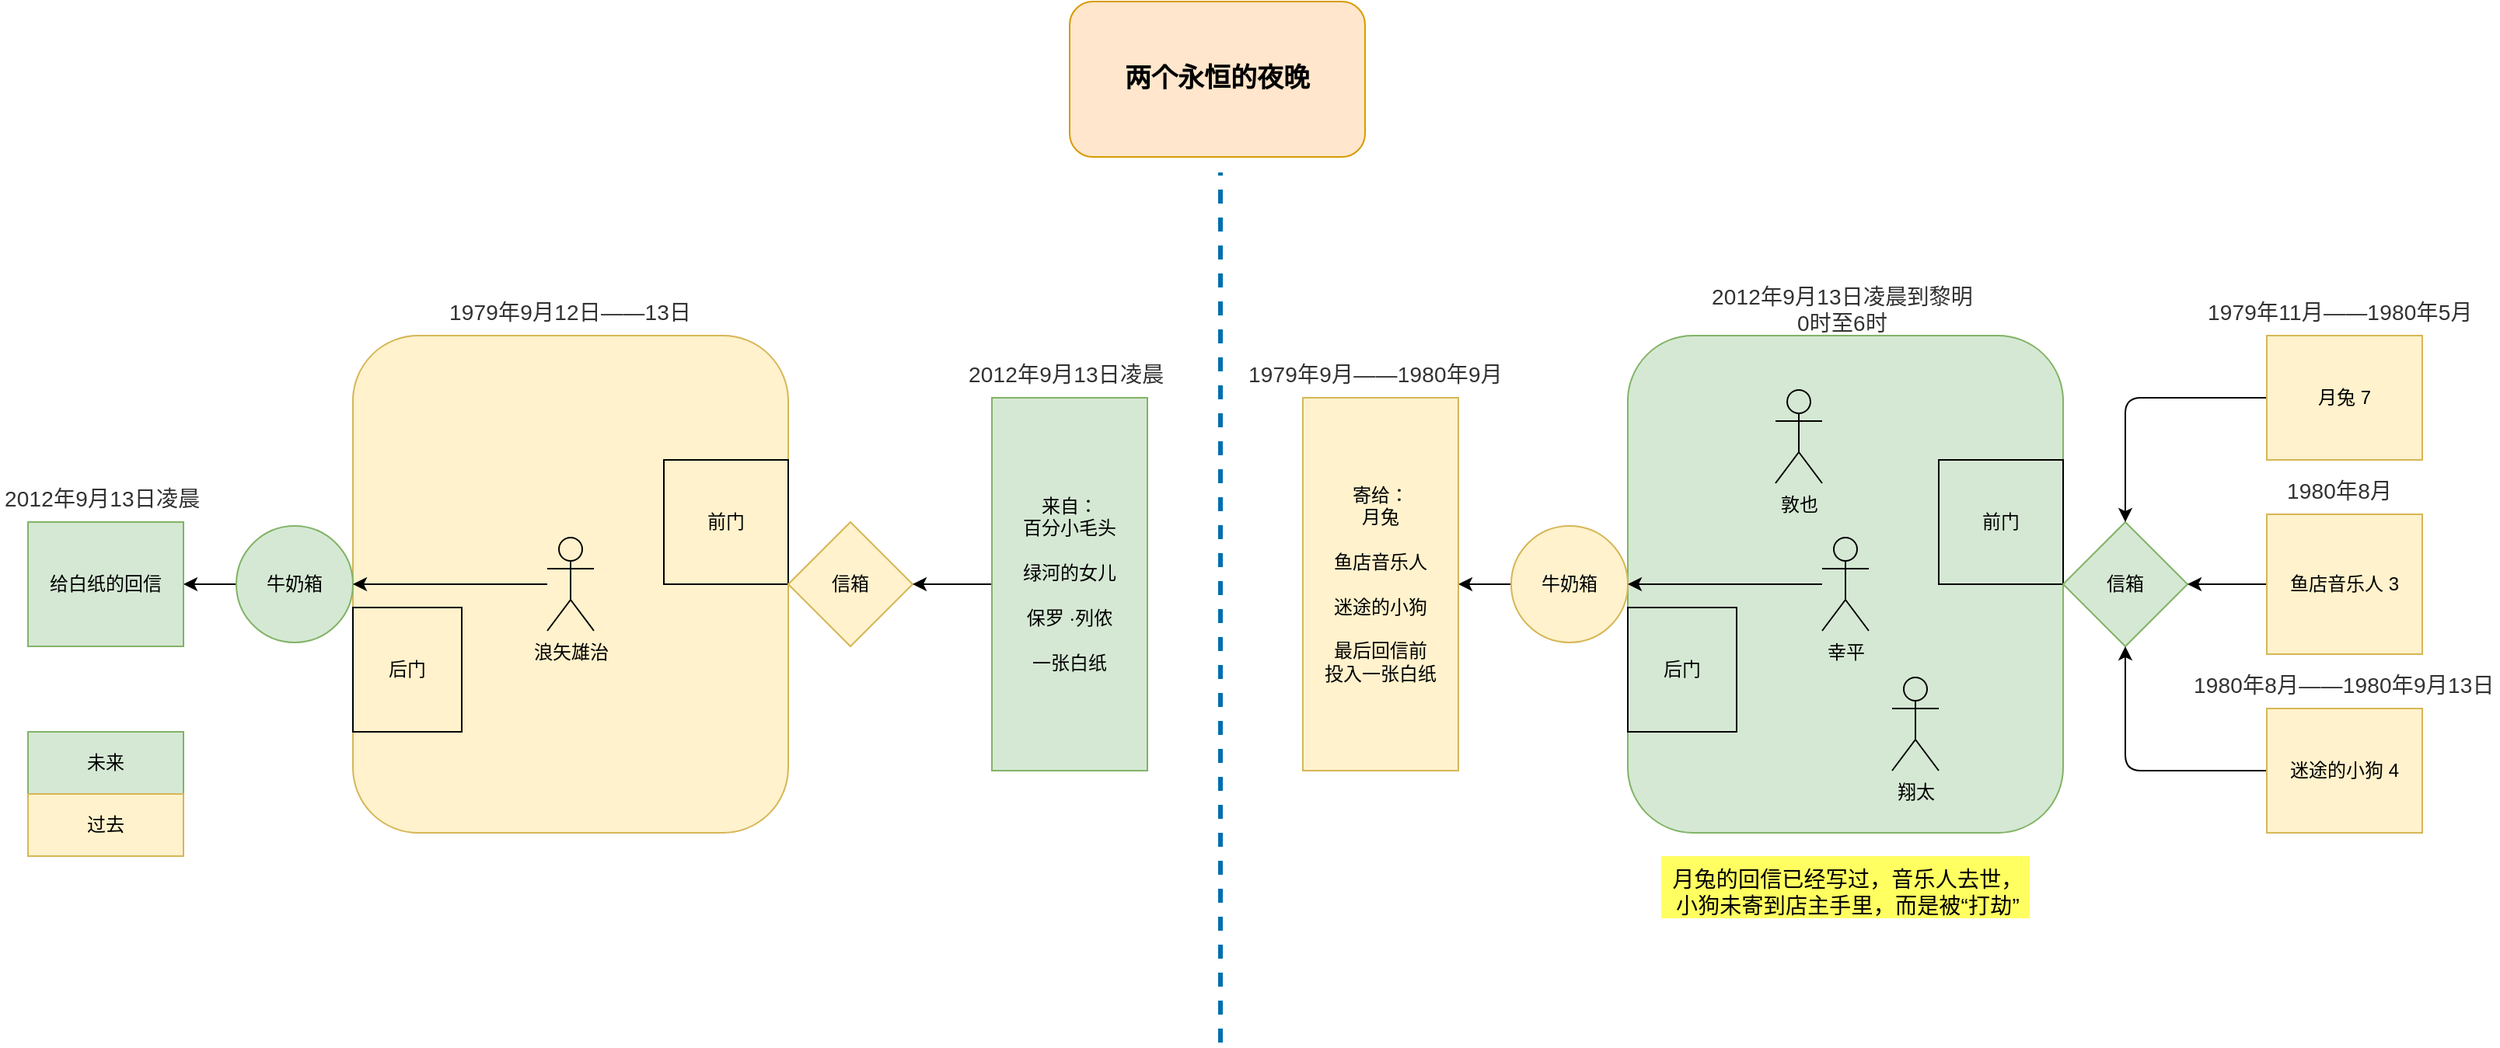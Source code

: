 <mxfile>
    <diagram id="LieUYTp3b770Z3-IE5YT" name="第 1 页">
        <mxGraphModel dx="720" dy="574" grid="1" gridSize="10" guides="1" tooltips="1" connect="1" arrows="1" fold="1" page="1" pageScale="1" pageWidth="827" pageHeight="1169" math="0" shadow="0">
            <root>
                <mxCell id="0"/>
                <mxCell id="1" parent="0"/>
                <mxCell id="2" value="" style="rounded=1;whiteSpace=wrap;html=1;fillColor=#fff2cc;strokeColor=#d6b656;" vertex="1" parent="1">
                    <mxGeometry x="269" y="425" width="280" height="320" as="geometry"/>
                </mxCell>
                <mxCell id="4" value="后门" style="rounded=0;whiteSpace=wrap;html=1;fillColor=none;" vertex="1" parent="1">
                    <mxGeometry x="269" y="600" width="70" height="80" as="geometry"/>
                </mxCell>
                <mxCell id="17" style="edgeStyle=none;html=1;entryX=1;entryY=0.5;entryDx=0;entryDy=0;" edge="1" parent="1" source="5" target="16">
                    <mxGeometry relative="1" as="geometry"/>
                </mxCell>
                <mxCell id="5" value="牛奶箱" style="ellipse;whiteSpace=wrap;html=1;aspect=fixed;fillColor=#d5e8d4;strokeColor=#82b366;" vertex="1" parent="1">
                    <mxGeometry x="194" y="547.5" width="75" height="75" as="geometry"/>
                </mxCell>
                <mxCell id="3" value="前门" style="rounded=0;whiteSpace=wrap;html=1;fillColor=none;" vertex="1" parent="1">
                    <mxGeometry x="469" y="505" width="80" height="80" as="geometry"/>
                </mxCell>
                <mxCell id="9" value="信箱" style="rhombus;whiteSpace=wrap;html=1;fillColor=#fff2cc;strokeColor=#d6b656;" vertex="1" parent="1">
                    <mxGeometry x="549" y="545" width="80" height="80" as="geometry"/>
                </mxCell>
                <mxCell id="11" value="&lt;span style=&quot;color: rgb(50 , 50 , 50) ; font-size: 14px ; font-style: normal ; font-weight: 400 ; letter-spacing: 0.1px ; text-indent: 0px ; text-transform: none ; word-spacing: 0px ; background-color: rgb(255 , 255 , 255) ; display: inline ; float: none&quot;&gt;1979年9月12日——13日&lt;/span&gt;" style="text;whiteSpace=wrap;html=1;" vertex="1" parent="1">
                    <mxGeometry x="329" y="395" width="160" height="30" as="geometry"/>
                </mxCell>
                <mxCell id="13" style="edgeStyle=none;html=1;entryX=1;entryY=0.5;entryDx=0;entryDy=0;" edge="1" parent="1" source="12" target="9">
                    <mxGeometry relative="1" as="geometry"/>
                </mxCell>
                <mxCell id="12" value="来自：&lt;br&gt;百分小毛头&lt;br&gt;&lt;br&gt;绿河的女儿&lt;br&gt;&lt;br&gt;保罗 ·列侬&lt;br&gt;&lt;br&gt;一张白纸" style="rounded=0;whiteSpace=wrap;html=1;fillColor=#d5e8d4;strokeColor=#82b366;" vertex="1" parent="1">
                    <mxGeometry x="680" y="465" width="100" height="240" as="geometry"/>
                </mxCell>
                <mxCell id="15" style="edgeStyle=none;html=1;" edge="1" parent="1" source="14" target="5">
                    <mxGeometry relative="1" as="geometry"/>
                </mxCell>
                <mxCell id="14" value="浪矢雄治" style="shape=umlActor;verticalLabelPosition=bottom;verticalAlign=top;html=1;outlineConnect=0;fillColor=none;" vertex="1" parent="1">
                    <mxGeometry x="394" y="555" width="30" height="60" as="geometry"/>
                </mxCell>
                <mxCell id="16" value="给白纸的回信" style="rounded=0;whiteSpace=wrap;html=1;fillColor=#d5e8d4;strokeColor=#82b366;" vertex="1" parent="1">
                    <mxGeometry x="60" y="545" width="100" height="80" as="geometry"/>
                </mxCell>
                <mxCell id="18" value="" style="rounded=1;whiteSpace=wrap;html=1;fillColor=#d5e8d4;strokeColor=#82b366;" vertex="1" parent="1">
                    <mxGeometry x="1089" y="425" width="280" height="320" as="geometry"/>
                </mxCell>
                <mxCell id="19" value="后门" style="rounded=0;whiteSpace=wrap;html=1;fillColor=none;" vertex="1" parent="1">
                    <mxGeometry x="1089" y="600" width="70" height="80" as="geometry"/>
                </mxCell>
                <mxCell id="20" style="edgeStyle=none;html=1;entryX=1;entryY=0.5;entryDx=0;entryDy=0;" edge="1" source="21" target="29" parent="1">
                    <mxGeometry relative="1" as="geometry"/>
                </mxCell>
                <mxCell id="21" value="牛奶箱" style="ellipse;whiteSpace=wrap;html=1;aspect=fixed;fillColor=#fff2cc;strokeColor=#d6b656;" vertex="1" parent="1">
                    <mxGeometry x="1014" y="547.5" width="75" height="75" as="geometry"/>
                </mxCell>
                <mxCell id="22" value="前门" style="rounded=0;whiteSpace=wrap;html=1;fillColor=none;" vertex="1" parent="1">
                    <mxGeometry x="1289" y="505" width="80" height="80" as="geometry"/>
                </mxCell>
                <mxCell id="23" value="信箱" style="rhombus;whiteSpace=wrap;html=1;fillColor=#d5e8d4;strokeColor=#82b366;" vertex="1" parent="1">
                    <mxGeometry x="1369" y="545" width="80" height="80" as="geometry"/>
                </mxCell>
                <mxCell id="25" style="edgeStyle=none;html=1;entryX=1;entryY=0.5;entryDx=0;entryDy=0;" edge="1" source="26" target="23" parent="1">
                    <mxGeometry relative="1" as="geometry"/>
                </mxCell>
                <mxCell id="26" value="鱼店音乐人 3" style="rounded=0;whiteSpace=wrap;html=1;fillColor=#fff2cc;strokeColor=#d6b656;" vertex="1" parent="1">
                    <mxGeometry x="1500" y="540" width="100" height="90" as="geometry"/>
                </mxCell>
                <mxCell id="27" style="edgeStyle=none;html=1;" edge="1" source="28" target="21" parent="1">
                    <mxGeometry relative="1" as="geometry"/>
                </mxCell>
                <mxCell id="28" value="幸平" style="shape=umlActor;verticalLabelPosition=bottom;verticalAlign=top;html=1;outlineConnect=0;fillColor=none;" vertex="1" parent="1">
                    <mxGeometry x="1214" y="555" width="30" height="60" as="geometry"/>
                </mxCell>
                <mxCell id="29" value="寄给：&lt;br&gt;月兔&lt;br&gt;&lt;br&gt;鱼店音乐人&lt;br&gt;&lt;br&gt;迷途的小狗&lt;br&gt;&lt;br&gt;最后回信前&lt;br&gt;投入一张白纸" style="rounded=0;whiteSpace=wrap;html=1;fillColor=#fff2cc;strokeColor=#d6b656;" vertex="1" parent="1">
                    <mxGeometry x="880" y="465" width="100" height="240" as="geometry"/>
                </mxCell>
                <mxCell id="30" value="&lt;span style=&quot;color: rgb(50 , 50 , 50) ; font-size: 14px ; font-style: normal ; font-weight: 400 ; letter-spacing: 0.1px ; text-indent: 0px ; text-transform: none ; word-spacing: 0px ; background-color: rgb(255 , 255 , 255) ; display: inline ; float: none&quot;&gt;2012年9月13日凌晨到黎明&lt;br&gt;&lt;div style=&quot;text-align: center&quot;&gt;&lt;span style=&quot;letter-spacing: 0.1px&quot;&gt;0时至6时&lt;/span&gt;&lt;/div&gt;&lt;/span&gt;" style="text;whiteSpace=wrap;html=1;" vertex="1" parent="1">
                    <mxGeometry x="1141.25" y="385" width="175.5" height="40" as="geometry"/>
                </mxCell>
                <mxCell id="31" value="翔太" style="shape=umlActor;verticalLabelPosition=bottom;verticalAlign=top;html=1;outlineConnect=0;fillColor=none;" vertex="1" parent="1">
                    <mxGeometry x="1259" y="645" width="30" height="60" as="geometry"/>
                </mxCell>
                <mxCell id="32" value="敦也" style="shape=umlActor;verticalLabelPosition=bottom;verticalAlign=top;html=1;outlineConnect=0;fillColor=none;" vertex="1" parent="1">
                    <mxGeometry x="1184" y="460" width="30" height="60" as="geometry"/>
                </mxCell>
                <mxCell id="33" value="&lt;span style=&quot;color: rgb(50 , 50 , 50) ; font-size: 14px ; font-style: normal ; font-weight: 400 ; letter-spacing: 0.1px ; text-indent: 0px ; text-transform: none ; word-spacing: 0px ; background-color: rgb(255 , 255 , 255) ; display: inline ; float: none&quot;&gt;2012年9月13日凌晨&lt;/span&gt;" style="text;whiteSpace=wrap;html=1;" vertex="1" parent="1">
                    <mxGeometry x="662.75" y="435" width="134.5" height="30" as="geometry"/>
                </mxCell>
                <mxCell id="34" value="&lt;span style=&quot;color: rgb(50 , 50 , 50) ; font-size: 14px ; font-style: normal ; font-weight: 400 ; letter-spacing: 0.1px ; text-indent: 0px ; text-transform: none ; word-spacing: 0px ; background-color: rgb(255 , 255 , 255) ; display: inline ; float: none&quot;&gt;2012年9月13日凌晨&lt;/span&gt;" style="text;whiteSpace=wrap;html=1;" vertex="1" parent="1">
                    <mxGeometry x="42.75" y="515" width="134.5" height="30" as="geometry"/>
                </mxCell>
                <mxCell id="38" style="edgeStyle=orthogonalEdgeStyle;html=1;entryX=0.5;entryY=0;entryDx=0;entryDy=0;" edge="1" parent="1" source="35" target="23">
                    <mxGeometry relative="1" as="geometry"/>
                </mxCell>
                <mxCell id="35" value="月兔 7" style="rounded=0;whiteSpace=wrap;html=1;fillColor=#fff2cc;strokeColor=#d6b656;" vertex="1" parent="1">
                    <mxGeometry x="1500" y="425" width="100" height="80" as="geometry"/>
                </mxCell>
                <mxCell id="39" style="edgeStyle=orthogonalEdgeStyle;html=1;entryX=0.5;entryY=1;entryDx=0;entryDy=0;" edge="1" parent="1" source="36" target="23">
                    <mxGeometry relative="1" as="geometry"/>
                </mxCell>
                <mxCell id="36" value="迷途的小狗 4" style="rounded=0;whiteSpace=wrap;html=1;fillColor=#fff2cc;strokeColor=#d6b656;" vertex="1" parent="1">
                    <mxGeometry x="1500" y="665" width="100" height="80" as="geometry"/>
                </mxCell>
                <mxCell id="40" value="&lt;span style=&quot;color: rgb(50 , 50 , 50) ; font-size: 14px ; font-style: normal ; font-weight: 400 ; letter-spacing: 0.1px ; text-indent: 0px ; text-transform: none ; word-spacing: 0px ; background-color: rgb(255 , 255 , 255) ; display: inline ; float: none&quot;&gt;1979年11月——1980年5月&lt;/span&gt;" style="text;whiteSpace=wrap;html=1;" vertex="1" parent="1">
                    <mxGeometry x="1460" y="395" width="174.5" height="30" as="geometry"/>
                </mxCell>
                <mxCell id="43" value="&lt;span style=&quot;color: rgb(50 , 50 , 50) ; font-size: 14px ; font-style: normal ; font-weight: 400 ; letter-spacing: 0.1px ; text-indent: 0px ; text-transform: none ; word-spacing: 0px ; background-color: rgb(255 , 255 , 255) ; display: inline ; float: none&quot;&gt;1980年8月&lt;/span&gt;" style="text;whiteSpace=wrap;html=1;" vertex="1" parent="1">
                    <mxGeometry x="1511.37" y="510" width="77.25" height="30" as="geometry"/>
                </mxCell>
                <mxCell id="44" value="&lt;span style=&quot;color: rgb(50 , 50 , 50) ; font-size: 14px ; font-style: normal ; font-weight: 400 ; letter-spacing: 0.1px ; text-indent: 0px ; text-transform: none ; word-spacing: 0px ; background-color: rgb(255 , 255 , 255) ; display: inline ; float: none&quot;&gt;1980年8月——&lt;/span&gt;&lt;span style=&quot;color: rgb(50 , 50 , 50) ; font-size: 14px ; letter-spacing: 0.1px ; background-color: rgb(255 , 255 , 255)&quot;&gt;1980年9月13日&lt;/span&gt;" style="text;whiteSpace=wrap;html=1;" vertex="1" parent="1">
                    <mxGeometry x="1451.37" y="635" width="197.25" height="30" as="geometry"/>
                </mxCell>
                <mxCell id="47" value="&lt;span style=&quot;color: rgb(50 , 50 , 50) ; font-size: 14px ; font-style: normal ; font-weight: 400 ; letter-spacing: 0.1px ; text-indent: 0px ; text-transform: none ; word-spacing: 0px ; background-color: rgb(255 , 255 , 255) ; display: inline ; float: none&quot;&gt;1979年9月——1980年9月&lt;/span&gt;" style="text;whiteSpace=wrap;html=1;" vertex="1" parent="1">
                    <mxGeometry x="842.75" y="435" width="174.5" height="30" as="geometry"/>
                </mxCell>
                <mxCell id="49" value="未来" style="rounded=0;whiteSpace=wrap;html=1;fillColor=#d5e8d4;strokeColor=#82b366;" vertex="1" parent="1">
                    <mxGeometry x="60" y="680" width="100" height="40" as="geometry"/>
                </mxCell>
                <mxCell id="50" value="过去" style="rounded=0;whiteSpace=wrap;html=1;fillColor=#fff2cc;strokeColor=#d6b656;" vertex="1" parent="1">
                    <mxGeometry x="60" y="720" width="100" height="40" as="geometry"/>
                </mxCell>
                <mxCell id="51" value="" style="endArrow=none;html=1;fillColor=#1ba1e2;strokeColor=#006EAF;strokeWidth=3;dashed=1;" edge="1" parent="1">
                    <mxGeometry width="50" height="50" relative="1" as="geometry">
                        <mxPoint x="827" y="880" as="sourcePoint"/>
                        <mxPoint x="827" y="320" as="targetPoint"/>
                    </mxGeometry>
                </mxCell>
                <mxCell id="52" value="&lt;div style=&quot;text-align: center&quot;&gt;&lt;font&gt;&lt;span style=&quot;font-size: 14px; letter-spacing: 0.1px;&quot;&gt;月兔的回信已经写过，音乐人去世，小狗未寄到店主手里，而是被“打劫”&lt;/span&gt;&lt;/font&gt;&lt;/div&gt;" style="text;whiteSpace=wrap;html=1;fillColor=#FFFF61;gradientColor=none;strokeColor=none;labelBackgroundColor=none;fontColor=default;" vertex="1" parent="1">
                    <mxGeometry x="1110.5" y="760" width="237" height="40" as="geometry"/>
                </mxCell>
                <mxCell id="53" value="两个永恒的夜晚" style="rounded=1;whiteSpace=wrap;html=1;labelBackgroundColor=none;strokeColor=#d79b00;fillColor=#ffe6cc;fontSize=17;fontStyle=1" vertex="1" parent="1">
                    <mxGeometry x="730" y="210" width="190" height="100" as="geometry"/>
                </mxCell>
            </root>
        </mxGraphModel>
    </diagram>
</mxfile>